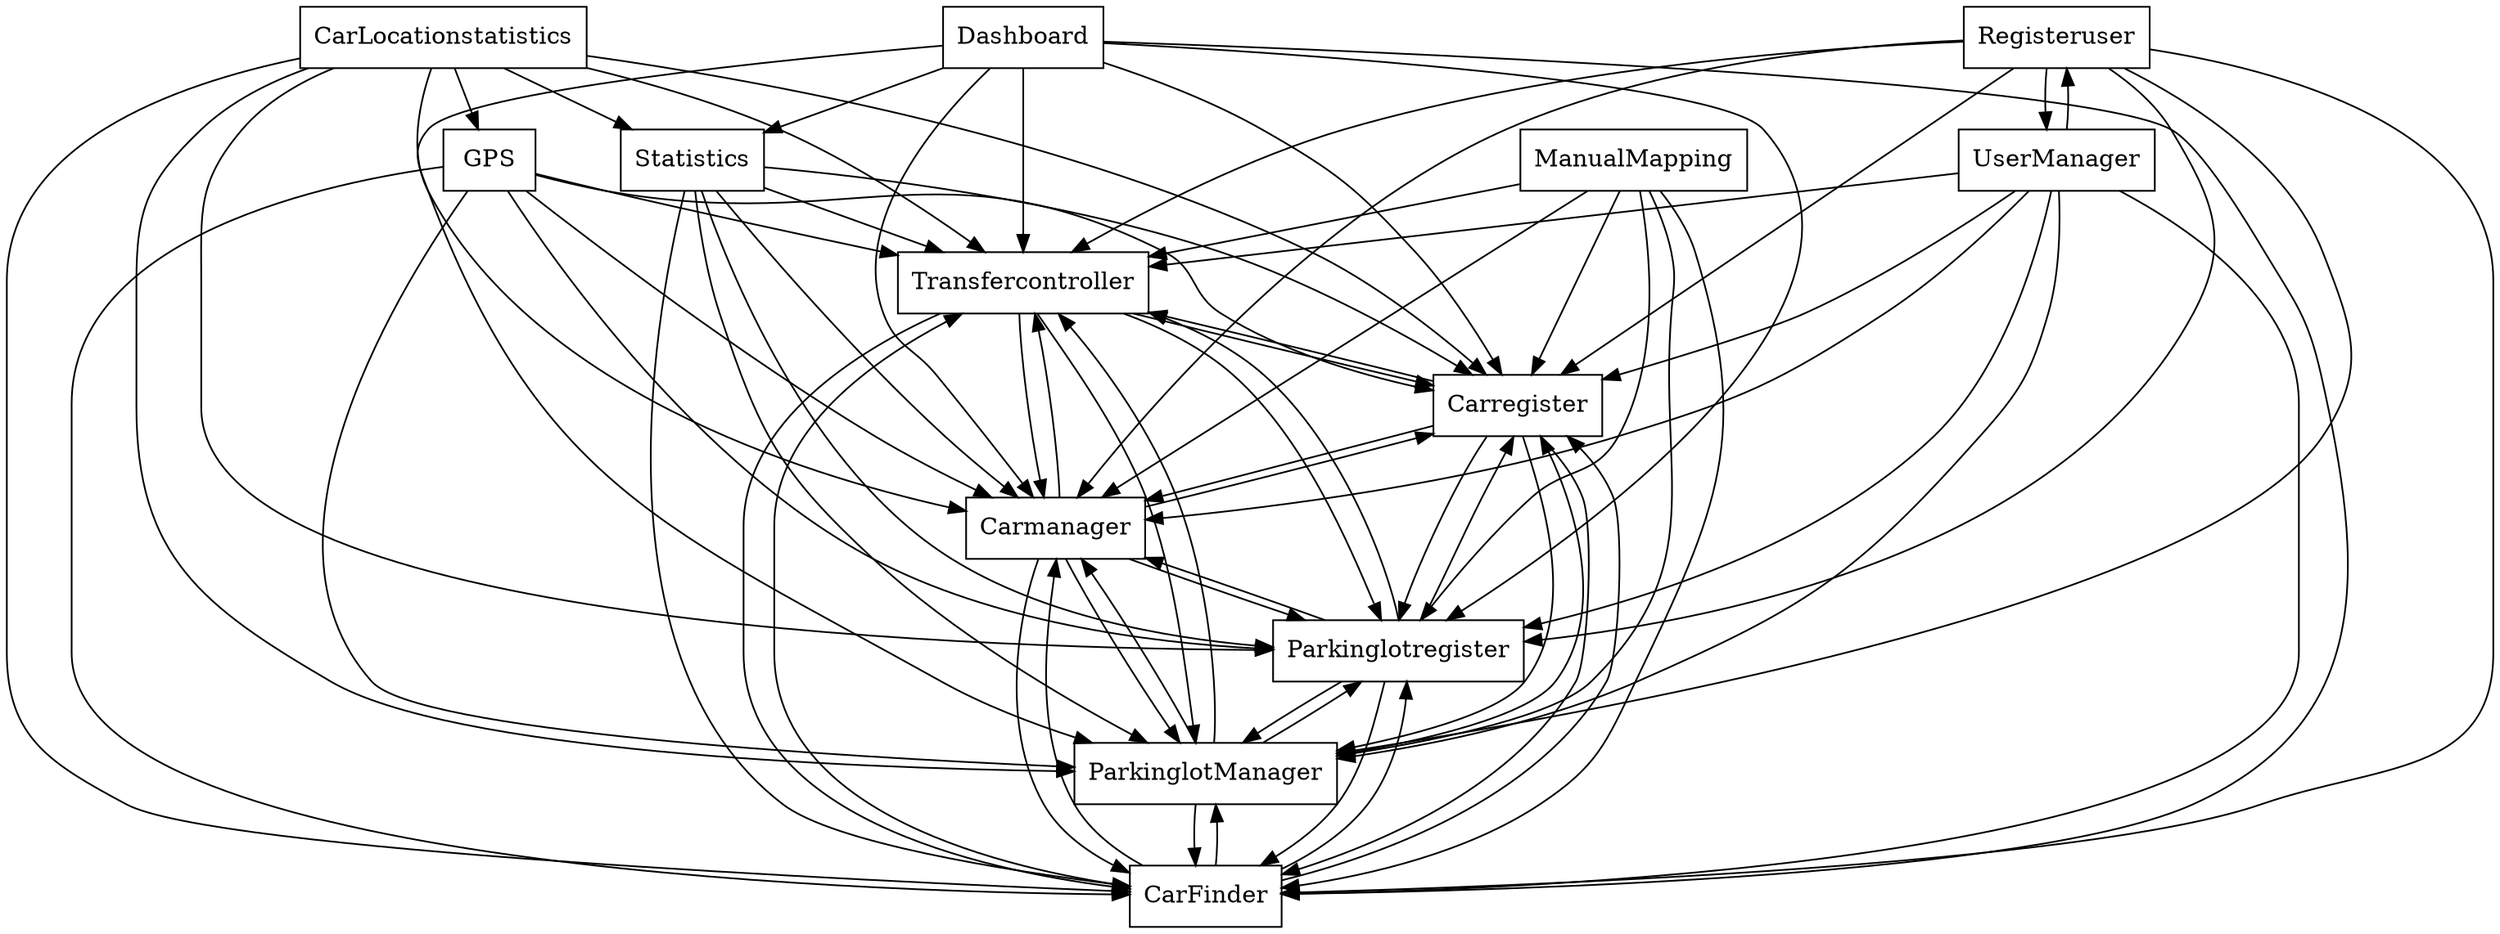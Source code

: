 digraph{
graph [rankdir=TB];
node [shape=box];
edge [arrowhead=normal];
0[label="Transfercontroller",]
1[label="CarLocationstatistics",]
2[label="Statistics",]
3[label="Dashboard",]
4[label="Carregister",]
5[label="Registeruser",]
6[label="CarFinder",]
7[label="ParkinglotManager",]
8[label="ManualMapping",]
9[label="GPS",]
10[label="Parkinglotregister",]
11[label="Carmanager",]
12[label="UserManager",]
0->4[label="",]
0->6[label="",]
0->7[label="",]
0->10[label="",]
0->11[label="",]
1->0[label="",]
1->2[label="",]
1->4[label="",]
1->6[label="",]
1->7[label="",]
1->9[label="",]
1->10[label="",]
1->11[label="",]
2->0[label="",]
2->4[label="",]
2->6[label="",]
2->7[label="",]
2->10[label="",]
2->11[label="",]
3->0[label="",]
3->2[label="",]
3->4[label="",]
3->6[label="",]
3->7[label="",]
3->10[label="",]
3->11[label="",]
4->0[label="",]
4->6[label="",]
4->7[label="",]
4->10[label="",]
4->11[label="",]
5->0[label="",]
5->4[label="",]
5->6[label="",]
5->7[label="",]
5->10[label="",]
5->11[label="",]
5->12[label="",]
6->0[label="",]
6->4[label="",]
6->7[label="",]
6->10[label="",]
6->11[label="",]
7->0[label="",]
7->4[label="",]
7->6[label="",]
7->10[label="",]
7->11[label="",]
8->0[label="",]
8->4[label="",]
8->6[label="",]
8->7[label="",]
8->10[label="",]
8->11[label="",]
9->0[label="",]
9->4[label="",]
9->6[label="",]
9->7[label="",]
9->10[label="",]
9->11[label="",]
10->0[label="",]
10->4[label="",]
10->6[label="",]
10->7[label="",]
10->11[label="",]
11->0[label="",]
11->4[label="",]
11->6[label="",]
11->7[label="",]
11->10[label="",]
12->0[label="",]
12->4[label="",]
12->5[label="",]
12->6[label="",]
12->7[label="",]
12->10[label="",]
12->11[label="",]
}
